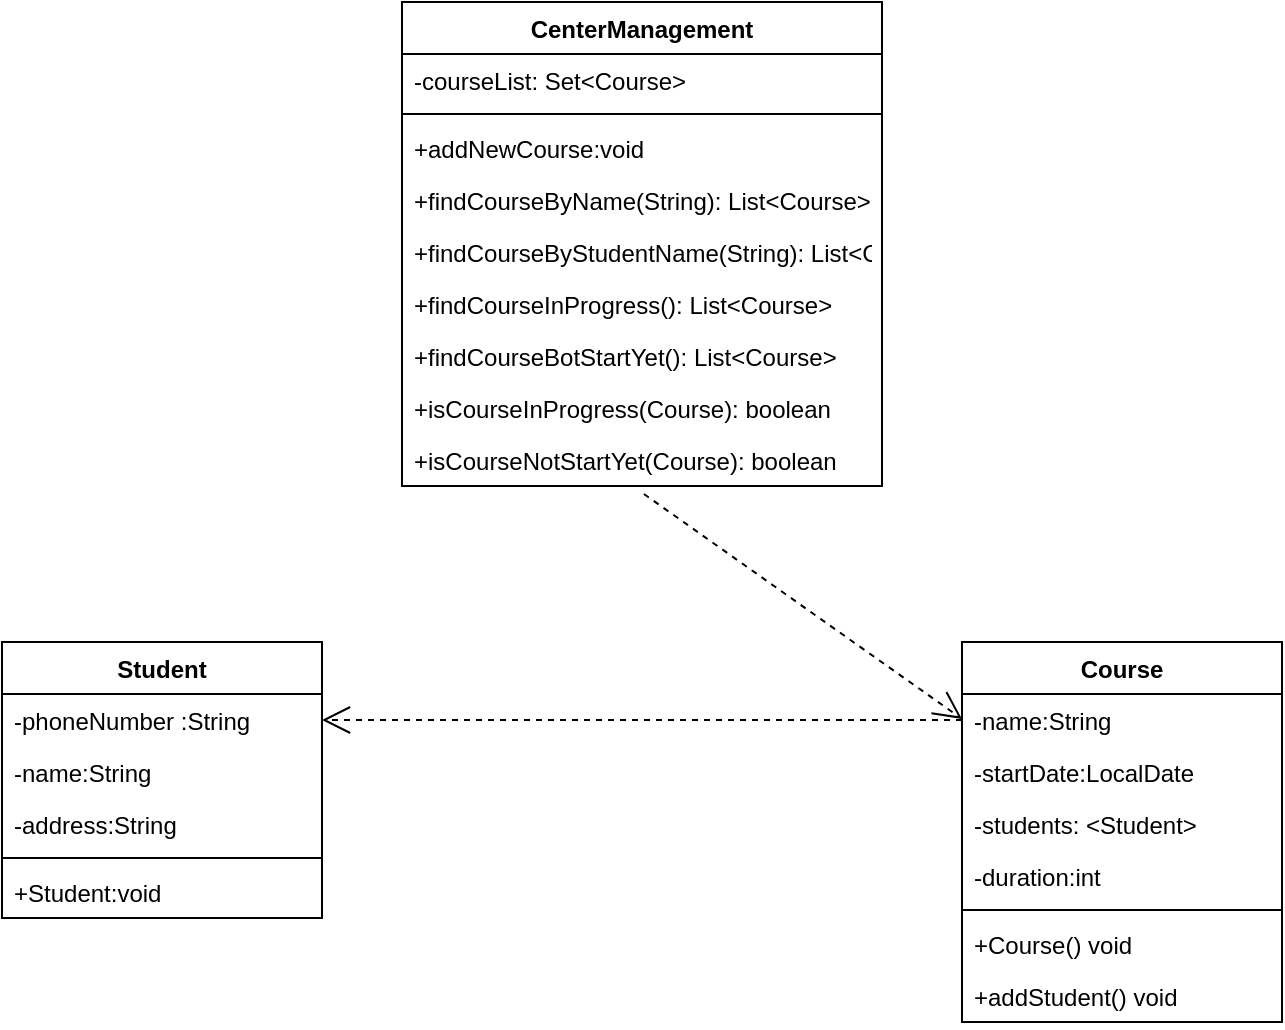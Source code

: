 <mxfile version="19.0.1" type="device" pages="3"><diagram id="4hCNqj1pg8fcx1NLS0XM" name="problem 3"><mxGraphModel dx="2514" dy="1437" grid="1" gridSize="10" guides="1" tooltips="1" connect="1" arrows="1" fold="1" page="1" pageScale="1" pageWidth="827" pageHeight="1169" math="0" shadow="0"><root><mxCell id="0"/><mxCell id="1" parent="0"/><mxCell id="xxnEoezNWDqMOaRDx5jF-1" value="Course" style="swimlane;fontStyle=1;align=center;verticalAlign=top;childLayout=stackLayout;horizontal=1;startSize=26;horizontalStack=0;resizeParent=1;resizeParentMax=0;resizeLast=0;collapsible=1;marginBottom=0;" vertex="1" parent="1"><mxGeometry x="560" y="680" width="160" height="190" as="geometry"/></mxCell><mxCell id="xxnEoezNWDqMOaRDx5jF-2" value="-name:String" style="text;strokeColor=none;fillColor=none;align=left;verticalAlign=top;spacingLeft=4;spacingRight=4;overflow=hidden;rotatable=0;points=[[0,0.5],[1,0.5]];portConstraint=eastwest;" vertex="1" parent="xxnEoezNWDqMOaRDx5jF-1"><mxGeometry y="26" width="160" height="26" as="geometry"/></mxCell><mxCell id="xxnEoezNWDqMOaRDx5jF-4" value="-startDate:LocalDate" style="text;strokeColor=none;fillColor=none;align=left;verticalAlign=top;spacingLeft=4;spacingRight=4;overflow=hidden;rotatable=0;points=[[0,0.5],[1,0.5]];portConstraint=eastwest;" vertex="1" parent="xxnEoezNWDqMOaRDx5jF-1"><mxGeometry y="52" width="160" height="26" as="geometry"/></mxCell><mxCell id="xxnEoezNWDqMOaRDx5jF-10" value="-students: &lt;Student&gt;" style="text;strokeColor=none;fillColor=none;align=left;verticalAlign=top;spacingLeft=4;spacingRight=4;overflow=hidden;rotatable=0;points=[[0,0.5],[1,0.5]];portConstraint=eastwest;" vertex="1" parent="xxnEoezNWDqMOaRDx5jF-1"><mxGeometry y="78" width="160" height="26" as="geometry"/></mxCell><mxCell id="xxnEoezNWDqMOaRDx5jF-9" value="-duration:int" style="text;strokeColor=none;fillColor=none;align=left;verticalAlign=top;spacingLeft=4;spacingRight=4;overflow=hidden;rotatable=0;points=[[0,0.5],[1,0.5]];portConstraint=eastwest;" vertex="1" parent="xxnEoezNWDqMOaRDx5jF-1"><mxGeometry y="104" width="160" height="26" as="geometry"/></mxCell><mxCell id="xxnEoezNWDqMOaRDx5jF-3" value="" style="line;strokeWidth=1;fillColor=none;align=left;verticalAlign=middle;spacingTop=-1;spacingLeft=3;spacingRight=3;rotatable=0;labelPosition=right;points=[];portConstraint=eastwest;" vertex="1" parent="xxnEoezNWDqMOaRDx5jF-1"><mxGeometry y="130" width="160" height="8" as="geometry"/></mxCell><mxCell id="xxnEoezNWDqMOaRDx5jF-11" value="+Course() void" style="text;strokeColor=none;fillColor=none;align=left;verticalAlign=top;spacingLeft=4;spacingRight=4;overflow=hidden;rotatable=0;points=[[0,0.5],[1,0.5]];portConstraint=eastwest;" vertex="1" parent="xxnEoezNWDqMOaRDx5jF-1"><mxGeometry y="138" width="160" height="26" as="geometry"/></mxCell><mxCell id="xxnEoezNWDqMOaRDx5jF-14" value="+addStudent() void" style="text;strokeColor=none;fillColor=none;align=left;verticalAlign=top;spacingLeft=4;spacingRight=4;overflow=hidden;rotatable=0;points=[[0,0.5],[1,0.5]];portConstraint=eastwest;" vertex="1" parent="xxnEoezNWDqMOaRDx5jF-1"><mxGeometry y="164" width="160" height="26" as="geometry"/></mxCell><mxCell id="xxnEoezNWDqMOaRDx5jF-12" value="" style="endArrow=open;endSize=12;dashed=1;html=1;rounded=0;exitX=0;exitY=0.5;exitDx=0;exitDy=0;entryX=1;entryY=0.5;entryDx=0;entryDy=0;" edge="1" parent="1" source="xxnEoezNWDqMOaRDx5jF-2" target="xxnEoezNWDqMOaRDx5jF-8"><mxGeometry width="160" relative="1" as="geometry"><mxPoint x="330" y="730" as="sourcePoint"/><mxPoint x="490" y="730" as="targetPoint"/></mxGeometry></mxCell><mxCell id="xxnEoezNWDqMOaRDx5jF-19" value="CenterManagement" style="swimlane;fontStyle=1;align=center;verticalAlign=top;childLayout=stackLayout;horizontal=1;startSize=26;horizontalStack=0;resizeParent=1;resizeParentMax=0;resizeLast=0;collapsible=1;marginBottom=0;" vertex="1" parent="1"><mxGeometry x="280" y="360" width="240" height="242" as="geometry"/></mxCell><mxCell id="xxnEoezNWDqMOaRDx5jF-20" value="-courseList: Set&lt;Course&gt;" style="text;strokeColor=none;fillColor=none;align=left;verticalAlign=top;spacingLeft=4;spacingRight=4;overflow=hidden;rotatable=0;points=[[0,0.5],[1,0.5]];portConstraint=eastwest;" vertex="1" parent="xxnEoezNWDqMOaRDx5jF-19"><mxGeometry y="26" width="240" height="26" as="geometry"/></mxCell><mxCell id="xxnEoezNWDqMOaRDx5jF-21" value="" style="line;strokeWidth=1;fillColor=none;align=left;verticalAlign=middle;spacingTop=-1;spacingLeft=3;spacingRight=3;rotatable=0;labelPosition=right;points=[];portConstraint=eastwest;" vertex="1" parent="xxnEoezNWDqMOaRDx5jF-19"><mxGeometry y="52" width="240" height="8" as="geometry"/></mxCell><mxCell id="xxnEoezNWDqMOaRDx5jF-22" value="+addNewCourse:void" style="text;strokeColor=none;fillColor=none;align=left;verticalAlign=top;spacingLeft=4;spacingRight=4;overflow=hidden;rotatable=0;points=[[0,0.5],[1,0.5]];portConstraint=eastwest;" vertex="1" parent="xxnEoezNWDqMOaRDx5jF-19"><mxGeometry y="60" width="240" height="26" as="geometry"/></mxCell><mxCell id="xxnEoezNWDqMOaRDx5jF-31" value="+findCourseByName(String): List&lt;Course&gt;" style="text;strokeColor=none;fillColor=none;align=left;verticalAlign=top;spacingLeft=4;spacingRight=4;overflow=hidden;rotatable=0;points=[[0,0.5],[1,0.5]];portConstraint=eastwest;" vertex="1" parent="xxnEoezNWDqMOaRDx5jF-19"><mxGeometry y="86" width="240" height="26" as="geometry"/></mxCell><mxCell id="xxnEoezNWDqMOaRDx5jF-37" value="+findCourseByStudentName(String): List&lt;Course&gt;" style="text;strokeColor=none;fillColor=none;align=left;verticalAlign=top;spacingLeft=4;spacingRight=4;overflow=hidden;rotatable=0;points=[[0,0.5],[1,0.5]];portConstraint=eastwest;" vertex="1" parent="xxnEoezNWDqMOaRDx5jF-19"><mxGeometry y="112" width="240" height="26" as="geometry"/></mxCell><mxCell id="xxnEoezNWDqMOaRDx5jF-38" value="+findCourseInProgress(): List&lt;Course&gt;" style="text;strokeColor=none;fillColor=none;align=left;verticalAlign=top;spacingLeft=4;spacingRight=4;overflow=hidden;rotatable=0;points=[[0,0.5],[1,0.5]];portConstraint=eastwest;" vertex="1" parent="xxnEoezNWDqMOaRDx5jF-19"><mxGeometry y="138" width="240" height="26" as="geometry"/></mxCell><mxCell id="xxnEoezNWDqMOaRDx5jF-39" value="+findCourseBotStartYet(): List&lt;Course&gt;" style="text;strokeColor=none;fillColor=none;align=left;verticalAlign=top;spacingLeft=4;spacingRight=4;overflow=hidden;rotatable=0;points=[[0,0.5],[1,0.5]];portConstraint=eastwest;" vertex="1" parent="xxnEoezNWDqMOaRDx5jF-19"><mxGeometry y="164" width="240" height="26" as="geometry"/></mxCell><mxCell id="xxnEoezNWDqMOaRDx5jF-40" value="+isCourseInProgress(Course): boolean" style="text;strokeColor=none;fillColor=none;align=left;verticalAlign=top;spacingLeft=4;spacingRight=4;overflow=hidden;rotatable=0;points=[[0,0.5],[1,0.5]];portConstraint=eastwest;" vertex="1" parent="xxnEoezNWDqMOaRDx5jF-19"><mxGeometry y="190" width="240" height="26" as="geometry"/></mxCell><mxCell id="xxnEoezNWDqMOaRDx5jF-41" value="+isCourseNotStartYet(Course): boolean" style="text;strokeColor=none;fillColor=none;align=left;verticalAlign=top;spacingLeft=4;spacingRight=4;overflow=hidden;rotatable=0;points=[[0,0.5],[1,0.5]];portConstraint=eastwest;" vertex="1" parent="xxnEoezNWDqMOaRDx5jF-19"><mxGeometry y="216" width="240" height="26" as="geometry"/></mxCell><mxCell id="xxnEoezNWDqMOaRDx5jF-23" value="" style="endArrow=open;endSize=12;dashed=1;html=1;rounded=0;exitX=0.504;exitY=1.154;exitDx=0;exitDy=0;exitPerimeter=0;" edge="1" parent="1" source="xxnEoezNWDqMOaRDx5jF-41" target="xxnEoezNWDqMOaRDx5jF-1"><mxGeometry width="160" relative="1" as="geometry"><mxPoint x="568.08" y="740.004" as="sourcePoint"/><mxPoint x="250" y="745" as="targetPoint"/></mxGeometry></mxCell><mxCell id="xxnEoezNWDqMOaRDx5jF-24" value="Student" style="swimlane;fontStyle=1;align=center;verticalAlign=top;childLayout=stackLayout;horizontal=1;startSize=26;horizontalStack=0;resizeParent=1;resizeParentMax=0;resizeLast=0;collapsible=1;marginBottom=0;" vertex="1" parent="1"><mxGeometry x="80" y="680" width="160" height="138" as="geometry"/></mxCell><mxCell id="xxnEoezNWDqMOaRDx5jF-8" value="-phoneNumber :String" style="text;strokeColor=none;fillColor=none;align=left;verticalAlign=top;spacingLeft=4;spacingRight=4;overflow=hidden;rotatable=0;points=[[0,0.5],[1,0.5]];portConstraint=eastwest;" vertex="1" parent="xxnEoezNWDqMOaRDx5jF-24"><mxGeometry y="26" width="160" height="26" as="geometry"/></mxCell><mxCell id="xxnEoezNWDqMOaRDx5jF-6" value="-name:String" style="text;strokeColor=none;fillColor=none;align=left;verticalAlign=top;spacingLeft=4;spacingRight=4;overflow=hidden;rotatable=0;points=[[0,0.5],[1,0.5]];portConstraint=eastwest;" vertex="1" parent="xxnEoezNWDqMOaRDx5jF-24"><mxGeometry y="52" width="160" height="26" as="geometry"/></mxCell><mxCell id="xxnEoezNWDqMOaRDx5jF-7" value="-address:String" style="text;strokeColor=none;fillColor=none;align=left;verticalAlign=top;spacingLeft=4;spacingRight=4;overflow=hidden;rotatable=0;points=[[0,0.5],[1,0.5]];portConstraint=eastwest;" vertex="1" parent="xxnEoezNWDqMOaRDx5jF-24"><mxGeometry y="78" width="160" height="26" as="geometry"/></mxCell><mxCell id="xxnEoezNWDqMOaRDx5jF-26" value="" style="line;strokeWidth=1;fillColor=none;align=left;verticalAlign=middle;spacingTop=-1;spacingLeft=3;spacingRight=3;rotatable=0;labelPosition=right;points=[];portConstraint=eastwest;" vertex="1" parent="xxnEoezNWDqMOaRDx5jF-24"><mxGeometry y="104" width="160" height="8" as="geometry"/></mxCell><mxCell id="xxnEoezNWDqMOaRDx5jF-29" value="+Student:void" style="text;strokeColor=none;fillColor=none;align=left;verticalAlign=top;spacingLeft=4;spacingRight=4;overflow=hidden;rotatable=0;points=[[0,0.5],[1,0.5]];portConstraint=eastwest;" vertex="1" parent="xxnEoezNWDqMOaRDx5jF-24"><mxGeometry y="112" width="160" height="26" as="geometry"/></mxCell></root></mxGraphModel></diagram><diagram id="B-VwerZFAN4LsMVOeT92" name="Problem 4"><mxGraphModel dx="2514" dy="1437" grid="1" gridSize="10" guides="1" tooltips="1" connect="1" arrows="1" fold="1" page="1" pageScale="1" pageWidth="827" pageHeight="1169" math="0" shadow="0"><root><mxCell id="0"/><mxCell id="1" parent="0"/><mxCell id="11pw0gEaOjiKs-dOOFQ1-1" value="Transaction" style="swimlane;fontStyle=1;align=center;verticalAlign=top;childLayout=stackLayout;horizontal=1;startSize=26;horizontalStack=0;resizeParent=1;resizeParentMax=0;resizeLast=0;collapsible=1;marginBottom=0;" vertex="1" parent="1"><mxGeometry x="280" y="80" width="160" height="216" as="geometry"/></mxCell><mxCell id="11pw0gEaOjiKs-dOOFQ1-6" value="-unitprice:double" style="text;strokeColor=none;fillColor=none;align=left;verticalAlign=top;spacingLeft=4;spacingRight=4;overflow=hidden;rotatable=0;points=[[0,0.5],[1,0.5]];portConstraint=eastwest;" vertex="1" parent="11pw0gEaOjiKs-dOOFQ1-1"><mxGeometry y="26" width="160" height="26" as="geometry"/></mxCell><mxCell id="11pw0gEaOjiKs-dOOFQ1-4" value="-date:LocalDate" style="text;strokeColor=none;fillColor=none;align=left;verticalAlign=top;spacingLeft=4;spacingRight=4;overflow=hidden;rotatable=0;points=[[0,0.5],[1,0.5]];portConstraint=eastwest;" vertex="1" parent="11pw0gEaOjiKs-dOOFQ1-1"><mxGeometry y="52" width="160" height="26" as="geometry"/></mxCell><mxCell id="11pw0gEaOjiKs-dOOFQ1-2" value="-code:String" style="text;strokeColor=none;fillColor=none;align=left;verticalAlign=top;spacingLeft=4;spacingRight=4;overflow=hidden;rotatable=0;points=[[0,0.5],[1,0.5]];portConstraint=eastwest;" vertex="1" parent="11pw0gEaOjiKs-dOOFQ1-1"><mxGeometry y="78" width="160" height="26" as="geometry"/></mxCell><mxCell id="11pw0gEaOjiKs-dOOFQ1-5" value="-quantity: double" style="text;strokeColor=none;fillColor=none;align=left;verticalAlign=top;spacingLeft=4;spacingRight=4;overflow=hidden;rotatable=0;points=[[0,0.5],[1,0.5]];portConstraint=eastwest;" vertex="1" parent="11pw0gEaOjiKs-dOOFQ1-1"><mxGeometry y="104" width="160" height="26" as="geometry"/></mxCell><mxCell id="11pw0gEaOjiKs-dOOFQ1-3" value="" style="line;strokeWidth=1;fillColor=none;align=left;verticalAlign=middle;spacingTop=-1;spacingLeft=3;spacingRight=3;rotatable=0;labelPosition=right;points=[];portConstraint=eastwest;" vertex="1" parent="11pw0gEaOjiKs-dOOFQ1-1"><mxGeometry y="130" width="160" height="8" as="geometry"/></mxCell><mxCell id="11pw0gEaOjiKs-dOOFQ1-7" value="+Transaction()" style="text;strokeColor=none;fillColor=none;align=left;verticalAlign=top;spacingLeft=4;spacingRight=4;overflow=hidden;rotatable=0;points=[[0,0.5],[1,0.5]];portConstraint=eastwest;" vertex="1" parent="11pw0gEaOjiKs-dOOFQ1-1"><mxGeometry y="138" width="160" height="26" as="geometry"/></mxCell><mxCell id="11pw0gEaOjiKs-dOOFQ1-8" value="+ toString:String" style="text;strokeColor=none;fillColor=none;align=left;verticalAlign=top;spacingLeft=4;spacingRight=4;overflow=hidden;rotatable=0;points=[[0,0.5],[1,0.5]];portConstraint=eastwest;" vertex="1" parent="11pw0gEaOjiKs-dOOFQ1-1"><mxGeometry y="164" width="160" height="26" as="geometry"/></mxCell><mxCell id="11pw0gEaOjiKs-dOOFQ1-9" value="+amountOfTransation:double" style="text;strokeColor=none;fillColor=none;align=left;verticalAlign=top;spacingLeft=4;spacingRight=4;overflow=hidden;rotatable=0;points=[[0,0.5],[1,0.5]];portConstraint=eastwest;" vertex="1" parent="11pw0gEaOjiKs-dOOFQ1-1"><mxGeometry y="190" width="160" height="26" as="geometry"/></mxCell><mxCell id="11pw0gEaOjiKs-dOOFQ1-10" value="GoldTransaction" style="swimlane;fontStyle=1;align=center;verticalAlign=top;childLayout=stackLayout;horizontal=1;startSize=26;horizontalStack=0;resizeParent=1;resizeParentMax=0;resizeLast=0;collapsible=1;marginBottom=0;" vertex="1" parent="1"><mxGeometry x="40" y="440" width="160" height="86" as="geometry"/></mxCell><mxCell id="11pw0gEaOjiKs-dOOFQ1-11" value="-goldType:String" style="text;strokeColor=none;fillColor=none;align=left;verticalAlign=top;spacingLeft=4;spacingRight=4;overflow=hidden;rotatable=0;points=[[0,0.5],[1,0.5]];portConstraint=eastwest;" vertex="1" parent="11pw0gEaOjiKs-dOOFQ1-10"><mxGeometry y="26" width="160" height="26" as="geometry"/></mxCell><mxCell id="11pw0gEaOjiKs-dOOFQ1-12" value="" style="line;strokeWidth=1;fillColor=none;align=left;verticalAlign=middle;spacingTop=-1;spacingLeft=3;spacingRight=3;rotatable=0;labelPosition=right;points=[];portConstraint=eastwest;" vertex="1" parent="11pw0gEaOjiKs-dOOFQ1-10"><mxGeometry y="52" width="160" height="8" as="geometry"/></mxCell><mxCell id="11pw0gEaOjiKs-dOOFQ1-13" value="+GoldTransaction()" style="text;strokeColor=none;fillColor=none;align=left;verticalAlign=top;spacingLeft=4;spacingRight=4;overflow=hidden;rotatable=0;points=[[0,0.5],[1,0.5]];portConstraint=eastwest;" vertex="1" parent="11pw0gEaOjiKs-dOOFQ1-10"><mxGeometry y="60" width="160" height="26" as="geometry"/></mxCell><mxCell id="11pw0gEaOjiKs-dOOFQ1-14" value="CashTransaction" style="swimlane;fontStyle=1;align=center;verticalAlign=top;childLayout=stackLayout;horizontal=1;startSize=26;horizontalStack=0;resizeParent=1;resizeParentMax=0;resizeLast=0;collapsible=1;marginBottom=0;" vertex="1" parent="1"><mxGeometry x="480" y="440" width="160" height="112" as="geometry"/></mxCell><mxCell id="11pw0gEaOjiKs-dOOFQ1-15" value="-currency:ENUM Currencies" style="text;strokeColor=none;fillColor=none;align=left;verticalAlign=top;spacingLeft=4;spacingRight=4;overflow=hidden;rotatable=0;points=[[0,0.5],[1,0.5]];portConstraint=eastwest;" vertex="1" parent="11pw0gEaOjiKs-dOOFQ1-14"><mxGeometry y="26" width="160" height="26" as="geometry"/></mxCell><mxCell id="11pw0gEaOjiKs-dOOFQ1-18" value="-exchangeRate:double" style="text;strokeColor=none;fillColor=none;align=left;verticalAlign=top;spacingLeft=4;spacingRight=4;overflow=hidden;rotatable=0;points=[[0,0.5],[1,0.5]];portConstraint=eastwest;" vertex="1" parent="11pw0gEaOjiKs-dOOFQ1-14"><mxGeometry y="52" width="160" height="26" as="geometry"/></mxCell><mxCell id="11pw0gEaOjiKs-dOOFQ1-16" value="" style="line;strokeWidth=1;fillColor=none;align=left;verticalAlign=middle;spacingTop=-1;spacingLeft=3;spacingRight=3;rotatable=0;labelPosition=right;points=[];portConstraint=eastwest;" vertex="1" parent="11pw0gEaOjiKs-dOOFQ1-14"><mxGeometry y="78" width="160" height="8" as="geometry"/></mxCell><mxCell id="11pw0gEaOjiKs-dOOFQ1-17" value="+CashTransaction()" style="text;strokeColor=none;fillColor=none;align=left;verticalAlign=top;spacingLeft=4;spacingRight=4;overflow=hidden;rotatable=0;points=[[0,0.5],[1,0.5]];portConstraint=eastwest;" vertex="1" parent="11pw0gEaOjiKs-dOOFQ1-14"><mxGeometry y="86" width="160" height="26" as="geometry"/></mxCell><mxCell id="11pw0gEaOjiKs-dOOFQ1-19" value="" style="endArrow=block;endSize=16;endFill=0;html=1;rounded=0;entryX=0.331;entryY=1.038;entryDx=0;entryDy=0;entryPerimeter=0;exitX=0.5;exitY=0;exitDx=0;exitDy=0;" edge="1" parent="1" source="11pw0gEaOjiKs-dOOFQ1-10" target="11pw0gEaOjiKs-dOOFQ1-9"><mxGeometry width="160" relative="1" as="geometry"><mxPoint x="330" y="730" as="sourcePoint"/><mxPoint x="490" y="730" as="targetPoint"/></mxGeometry></mxCell><mxCell id="11pw0gEaOjiKs-dOOFQ1-20" value="" style="endArrow=block;endSize=16;endFill=0;html=1;rounded=0;entryX=0.6;entryY=1.077;entryDx=0;entryDy=0;entryPerimeter=0;exitX=0.5;exitY=0;exitDx=0;exitDy=0;" edge="1" parent="1" source="11pw0gEaOjiKs-dOOFQ1-14" target="11pw0gEaOjiKs-dOOFQ1-9"><mxGeometry width="160" relative="1" as="geometry"><mxPoint x="130" y="450" as="sourcePoint"/><mxPoint x="366.96" y="310.992" as="targetPoint"/></mxGeometry></mxCell><mxCell id="11pw0gEaOjiKs-dOOFQ1-21" value="Transactionmanagement" style="swimlane;fontStyle=1;align=center;verticalAlign=top;childLayout=stackLayout;horizontal=1;startSize=26;horizontalStack=0;resizeParent=1;resizeParentMax=0;resizeLast=0;collapsible=1;marginBottom=0;" vertex="1" parent="1"><mxGeometry x="170" y="680" width="360" height="190" as="geometry"/></mxCell><mxCell id="11pw0gEaOjiKs-dOOFQ1-22" value="-transactions:List&lt;Transaction&gt;" style="text;strokeColor=none;fillColor=none;align=left;verticalAlign=top;spacingLeft=4;spacingRight=4;overflow=hidden;rotatable=0;points=[[0,0.5],[1,0.5]];portConstraint=eastwest;" vertex="1" parent="11pw0gEaOjiKs-dOOFQ1-21"><mxGeometry y="26" width="360" height="26" as="geometry"/></mxCell><mxCell id="11pw0gEaOjiKs-dOOFQ1-23" value="" style="line;strokeWidth=1;fillColor=none;align=left;verticalAlign=middle;spacingTop=-1;spacingLeft=3;spacingRight=3;rotatable=0;labelPosition=right;points=[];portConstraint=eastwest;" vertex="1" parent="11pw0gEaOjiKs-dOOFQ1-21"><mxGeometry y="52" width="360" height="8" as="geometry"/></mxCell><mxCell id="11pw0gEaOjiKs-dOOFQ1-24" value="+TransactionManagement()" style="text;strokeColor=none;fillColor=none;align=left;verticalAlign=top;spacingLeft=4;spacingRight=4;overflow=hidden;rotatable=0;points=[[0,0.5],[1,0.5]];portConstraint=eastwest;" vertex="1" parent="11pw0gEaOjiKs-dOOFQ1-21"><mxGeometry y="60" width="360" height="26" as="geometry"/></mxCell><mxCell id="11pw0gEaOjiKs-dOOFQ1-25" value="+addTransaction(Transaction):void" style="text;strokeColor=none;fillColor=none;align=left;verticalAlign=top;spacingLeft=4;spacingRight=4;overflow=hidden;rotatable=0;points=[[0,0.5],[1,0.5]];portConstraint=eastwest;" vertex="1" parent="11pw0gEaOjiKs-dOOFQ1-21"><mxGeometry y="86" width="360" height="26" as="geometry"/></mxCell><mxCell id="11pw0gEaOjiKs-dOOFQ1-26" value="+ returnNumberOfEachTransactionInData(): void" style="text;strokeColor=none;fillColor=none;align=left;verticalAlign=top;spacingLeft=4;spacingRight=4;overflow=hidden;rotatable=0;points=[[0,0.5],[1,0.5]];portConstraint=eastwest;" vertex="1" parent="11pw0gEaOjiKs-dOOFQ1-21"><mxGeometry y="112" width="360" height="26" as="geometry"/></mxCell><mxCell id="11pw0gEaOjiKs-dOOFQ1-27" value="+ returnAverageAmountOfEachCashTransaction(): void" style="text;strokeColor=none;fillColor=none;align=left;verticalAlign=top;spacingLeft=4;spacingRight=4;overflow=hidden;rotatable=0;points=[[0,0.5],[1,0.5]];portConstraint=eastwest;" vertex="1" parent="11pw0gEaOjiKs-dOOFQ1-21"><mxGeometry y="138" width="360" height="26" as="geometry"/></mxCell><mxCell id="11pw0gEaOjiKs-dOOFQ1-28" value="+ returnListOfTransactionOver1Billion(): List&lt;Transaction&gt;" style="text;strokeColor=none;fillColor=none;align=left;verticalAlign=top;spacingLeft=4;spacingRight=4;overflow=hidden;rotatable=0;points=[[0,0.5],[1,0.5]];portConstraint=eastwest;" vertex="1" parent="11pw0gEaOjiKs-dOOFQ1-21"><mxGeometry y="164" width="360" height="26" as="geometry"/></mxCell><mxCell id="11pw0gEaOjiKs-dOOFQ1-29" value="" style="endArrow=open;endSize=12;dashed=1;html=1;rounded=0;exitX=0.394;exitY=1.154;exitDx=0;exitDy=0;exitPerimeter=0;entryX=0.481;entryY=-0.011;entryDx=0;entryDy=0;entryPerimeter=0;" edge="1" parent="1" source="11pw0gEaOjiKs-dOOFQ1-13" target="11pw0gEaOjiKs-dOOFQ1-21"><mxGeometry width="160" relative="1" as="geometry"><mxPoint x="330" y="730" as="sourcePoint"/><mxPoint x="490" y="730" as="targetPoint"/></mxGeometry></mxCell><mxCell id="11pw0gEaOjiKs-dOOFQ1-30" value="" style="endArrow=open;endSize=12;dashed=1;html=1;rounded=0;exitX=0.35;exitY=1.115;exitDx=0;exitDy=0;exitPerimeter=0;" edge="1" parent="1" source="11pw0gEaOjiKs-dOOFQ1-17"><mxGeometry width="160" relative="1" as="geometry"><mxPoint x="113.04" y="540.004" as="sourcePoint"/><mxPoint x="360" y="680" as="targetPoint"/></mxGeometry></mxCell></root></mxGraphModel></diagram><diagram id="DFjwUC6bHdtVF4udEnj5" name="Problem 5"><mxGraphModel dx="2514" dy="1437" grid="1" gridSize="10" guides="1" tooltips="1" connect="1" arrows="1" fold="1" page="1" pageScale="1" pageWidth="827" pageHeight="1169" math="0" shadow="0"><root><mxCell id="0"/><mxCell id="1" parent="0"/><mxCell id="EFoVFQu_v7CCuZxu-7kk-1" value="HoaDon" style="swimlane;fontStyle=1;align=center;verticalAlign=top;childLayout=stackLayout;horizontal=1;startSize=26;horizontalStack=0;resizeParent=1;resizeParentMax=0;resizeLast=0;collapsible=1;marginBottom=0;" vertex="1" parent="1"><mxGeometry x="320" y="120" width="160" height="242" as="geometry"/></mxCell><mxCell id="EFoVFQu_v7CCuZxu-7kk-2" value="-maHD: String" style="text;strokeColor=none;fillColor=none;align=left;verticalAlign=top;spacingLeft=4;spacingRight=4;overflow=hidden;rotatable=0;points=[[0,0.5],[1,0.5]];portConstraint=eastwest;" vertex="1" parent="EFoVFQu_v7CCuZxu-7kk-1"><mxGeometry y="26" width="160" height="26" as="geometry"/></mxCell><mxCell id="EFoVFQu_v7CCuZxu-7kk-4" value="-ngayHD:LocalDate" style="text;strokeColor=none;fillColor=none;align=left;verticalAlign=top;spacingLeft=4;spacingRight=4;overflow=hidden;rotatable=0;points=[[0,0.5],[1,0.5]];portConstraint=eastwest;" vertex="1" parent="EFoVFQu_v7CCuZxu-7kk-1"><mxGeometry y="52" width="160" height="26" as="geometry"/></mxCell><mxCell id="EFoVFQu_v7CCuZxu-7kk-5" value="-tenKH: String" style="text;strokeColor=none;fillColor=none;align=left;verticalAlign=top;spacingLeft=4;spacingRight=4;overflow=hidden;rotatable=0;points=[[0,0.5],[1,0.5]];portConstraint=eastwest;" vertex="1" parent="EFoVFQu_v7CCuZxu-7kk-1"><mxGeometry y="78" width="160" height="26" as="geometry"/></mxCell><mxCell id="EFoVFQu_v7CCuZxu-7kk-6" value="-maPhong: String" style="text;strokeColor=none;fillColor=none;align=left;verticalAlign=top;spacingLeft=4;spacingRight=4;overflow=hidden;rotatable=0;points=[[0,0.5],[1,0.5]];portConstraint=eastwest;" vertex="1" parent="EFoVFQu_v7CCuZxu-7kk-1"><mxGeometry y="104" width="160" height="26" as="geometry"/></mxCell><mxCell id="EFoVFQu_v7CCuZxu-7kk-7" value="-donGia:double" style="text;strokeColor=none;fillColor=none;align=left;verticalAlign=top;spacingLeft=4;spacingRight=4;overflow=hidden;rotatable=0;points=[[0,0.5],[1,0.5]];portConstraint=eastwest;" vertex="1" parent="EFoVFQu_v7CCuZxu-7kk-1"><mxGeometry y="130" width="160" height="26" as="geometry"/></mxCell><mxCell id="EFoVFQu_v7CCuZxu-7kk-8" value="-soLuongThue:int" style="text;strokeColor=none;fillColor=none;align=left;verticalAlign=top;spacingLeft=4;spacingRight=4;overflow=hidden;rotatable=0;points=[[0,0.5],[1,0.5]];portConstraint=eastwest;" vertex="1" parent="EFoVFQu_v7CCuZxu-7kk-1"><mxGeometry y="156" width="160" height="26" as="geometry"/></mxCell><mxCell id="EFoVFQu_v7CCuZxu-7kk-3" value="" style="line;strokeWidth=1;fillColor=none;align=left;verticalAlign=middle;spacingTop=-1;spacingLeft=3;spacingRight=3;rotatable=0;labelPosition=right;points=[];portConstraint=eastwest;" vertex="1" parent="EFoVFQu_v7CCuZxu-7kk-1"><mxGeometry y="182" width="160" height="8" as="geometry"/></mxCell><mxCell id="EFoVFQu_v7CCuZxu-7kk-9" value="+thanhTien():double" style="text;strokeColor=none;fillColor=none;align=left;verticalAlign=top;spacingLeft=4;spacingRight=4;overflow=hidden;rotatable=0;points=[[0,0.5],[1,0.5]];portConstraint=eastwest;" vertex="1" parent="EFoVFQu_v7CCuZxu-7kk-1"><mxGeometry y="190" width="160" height="26" as="geometry"/></mxCell><mxCell id="EFoVFQu_v7CCuZxu-7kk-11" value="+equals():booelean" style="text;strokeColor=none;fillColor=none;align=left;verticalAlign=top;spacingLeft=4;spacingRight=4;overflow=hidden;rotatable=0;points=[[0,0.5],[1,0.5]];portConstraint=eastwest;" vertex="1" parent="EFoVFQu_v7CCuZxu-7kk-1"><mxGeometry y="216" width="160" height="26" as="geometry"/></mxCell><mxCell id="EFoVFQu_v7CCuZxu-7kk-26" value="Extends" style="endArrow=block;endSize=16;endFill=0;html=1;rounded=0;exitX=0.593;exitY=-0.058;exitDx=0;exitDy=0;exitPerimeter=0;" edge="1" parent="EFoVFQu_v7CCuZxu-7kk-1" source="EFoVFQu_v7CCuZxu-7kk-20"><mxGeometry width="160" relative="1" as="geometry"><mxPoint x="-90" y="242" as="sourcePoint"/><mxPoint x="70" y="242" as="targetPoint"/></mxGeometry></mxCell><mxCell id="EFoVFQu_v7CCuZxu-7kk-20" value="HoaDonGio" style="swimlane;fontStyle=0;childLayout=stackLayout;horizontal=1;startSize=26;fillColor=none;horizontalStack=0;resizeParent=1;resizeParentMax=0;resizeLast=0;collapsible=1;marginBottom=0;" vertex="1" parent="1"><mxGeometry x="80" y="440" width="140" height="52" as="geometry"/></mxCell><mxCell id="EFoVFQu_v7CCuZxu-7kk-21" value="+HoaDonGio():void" style="text;strokeColor=none;fillColor=none;align=left;verticalAlign=top;spacingLeft=4;spacingRight=4;overflow=hidden;rotatable=0;points=[[0,0.5],[1,0.5]];portConstraint=eastwest;" vertex="1" parent="EFoVFQu_v7CCuZxu-7kk-20"><mxGeometry y="26" width="140" height="26" as="geometry"/></mxCell><mxCell id="EFoVFQu_v7CCuZxu-7kk-24" value="HoaDonNgay" style="swimlane;fontStyle=0;childLayout=stackLayout;horizontal=1;startSize=26;fillColor=none;horizontalStack=0;resizeParent=1;resizeParentMax=0;resizeLast=0;collapsible=1;marginBottom=0;" vertex="1" parent="1"><mxGeometry x="560" y="440" width="140" height="52" as="geometry"/></mxCell><mxCell id="EFoVFQu_v7CCuZxu-7kk-25" value="+HoaDonNgay():void" style="text;strokeColor=none;fillColor=none;align=left;verticalAlign=top;spacingLeft=4;spacingRight=4;overflow=hidden;rotatable=0;points=[[0,0.5],[1,0.5]];portConstraint=eastwest;" vertex="1" parent="EFoVFQu_v7CCuZxu-7kk-24"><mxGeometry y="26" width="140" height="26" as="geometry"/></mxCell><mxCell id="EFoVFQu_v7CCuZxu-7kk-27" value="Extends" style="endArrow=block;endSize=16;endFill=0;html=1;rounded=0;exitX=0.35;exitY=0;exitDx=0;exitDy=0;exitPerimeter=0;" edge="1" parent="1" source="EFoVFQu_v7CCuZxu-7kk-24"><mxGeometry width="160" relative="1" as="geometry"><mxPoint x="187.0" y="436.984" as="sourcePoint"/><mxPoint x="413.98" y="362" as="targetPoint"/></mxGeometry></mxCell><mxCell id="EFoVFQu_v7CCuZxu-7kk-28" value="DanhSachHoaDon" style="swimlane;fontStyle=1;align=center;verticalAlign=top;childLayout=stackLayout;horizontal=1;startSize=26;horizontalStack=0;resizeParent=1;resizeParentMax=0;resizeLast=0;collapsible=1;marginBottom=0;" vertex="1" parent="1"><mxGeometry x="290" y="680" width="160" height="242" as="geometry"/></mxCell><mxCell id="EFoVFQu_v7CCuZxu-7kk-29" value="-count:int" style="text;strokeColor=none;fillColor=none;align=left;verticalAlign=top;spacingLeft=4;spacingRight=4;overflow=hidden;rotatable=0;points=[[0,0.5],[1,0.5]];portConstraint=eastwest;" vertex="1" parent="EFoVFQu_v7CCuZxu-7kk-28"><mxGeometry y="26" width="160" height="26" as="geometry"/></mxCell><mxCell id="EFoVFQu_v7CCuZxu-7kk-30" value="" style="line;strokeWidth=1;fillColor=none;align=left;verticalAlign=middle;spacingTop=-1;spacingLeft=3;spacingRight=3;rotatable=0;labelPosition=right;points=[];portConstraint=eastwest;" vertex="1" parent="EFoVFQu_v7CCuZxu-7kk-28"><mxGeometry y="52" width="160" height="8" as="geometry"/></mxCell><mxCell id="EFoVFQu_v7CCuZxu-7kk-31" value="-danhsach:List&lt;HoaDon&gt;" style="text;strokeColor=none;fillColor=none;align=left;verticalAlign=top;spacingLeft=4;spacingRight=4;overflow=hidden;rotatable=0;points=[[0,0.5],[1,0.5]];portConstraint=eastwest;" vertex="1" parent="EFoVFQu_v7CCuZxu-7kk-28"><mxGeometry y="60" width="160" height="26" as="geometry"/></mxCell><mxCell id="EFoVFQu_v7CCuZxu-7kk-32" value="+DanhSachHoaDon(int)" style="text;strokeColor=none;fillColor=none;align=left;verticalAlign=top;spacingLeft=4;spacingRight=4;overflow=hidden;rotatable=0;points=[[0,0.5],[1,0.5]];portConstraint=eastwest;" vertex="1" parent="EFoVFQu_v7CCuZxu-7kk-28"><mxGeometry y="86" width="160" height="26" as="geometry"/></mxCell><mxCell id="EFoVFQu_v7CCuZxu-7kk-33" value="+them(HoaDon):boolean" style="text;strokeColor=none;fillColor=none;align=left;verticalAlign=top;spacingLeft=4;spacingRight=4;overflow=hidden;rotatable=0;points=[[0,0.5],[1,0.5]];portConstraint=eastwest;" vertex="1" parent="EFoVFQu_v7CCuZxu-7kk-28"><mxGeometry y="112" width="160" height="26" as="geometry"/></mxCell><mxCell id="EFoVFQu_v7CCuZxu-7kk-34" value="+xuat():void" style="text;strokeColor=none;fillColor=none;align=left;verticalAlign=top;spacingLeft=4;spacingRight=4;overflow=hidden;rotatable=0;points=[[0,0.5],[1,0.5]];portConstraint=eastwest;" vertex="1" parent="EFoVFQu_v7CCuZxu-7kk-28"><mxGeometry y="138" width="160" height="26" as="geometry"/></mxCell><mxCell id="EFoVFQu_v7CCuZxu-7kk-35" value="+thongKeSoLuongHoaDonTheoGio():int" style="text;strokeColor=none;fillColor=none;align=left;verticalAlign=top;spacingLeft=4;spacingRight=4;overflow=hidden;rotatable=0;points=[[0,0.5],[1,0.5]];portConstraint=eastwest;" vertex="1" parent="EFoVFQu_v7CCuZxu-7kk-28"><mxGeometry y="164" width="160" height="26" as="geometry"/></mxCell><mxCell id="EFoVFQu_v7CCuZxu-7kk-36" value="+tinhTongThanhTien():double" style="text;strokeColor=none;fillColor=none;align=left;verticalAlign=top;spacingLeft=4;spacingRight=4;overflow=hidden;rotatable=0;points=[[0,0.5],[1,0.5]];portConstraint=eastwest;" vertex="1" parent="EFoVFQu_v7CCuZxu-7kk-28"><mxGeometry y="190" width="160" height="26" as="geometry"/></mxCell><mxCell id="EFoVFQu_v7CCuZxu-7kk-37" value="+nhapHoaDon():HoaDon" style="text;strokeColor=none;fillColor=none;align=left;verticalAlign=top;spacingLeft=4;spacingRight=4;overflow=hidden;rotatable=0;points=[[0,0.5],[1,0.5]];portConstraint=eastwest;" vertex="1" parent="EFoVFQu_v7CCuZxu-7kk-28"><mxGeometry y="216" width="160" height="26" as="geometry"/></mxCell><mxCell id="EFoVFQu_v7CCuZxu-7kk-39" value="Use" style="endArrow=open;endSize=12;dashed=1;html=1;rounded=0;exitX=0.514;exitY=1.154;exitDx=0;exitDy=0;exitPerimeter=0;entryX=0.406;entryY=-0.012;entryDx=0;entryDy=0;entryPerimeter=0;" edge="1" parent="1" source="EFoVFQu_v7CCuZxu-7kk-21" target="EFoVFQu_v7CCuZxu-7kk-28"><mxGeometry width="160" relative="1" as="geometry"><mxPoint x="290" y="730" as="sourcePoint"/><mxPoint x="450" y="730" as="targetPoint"/></mxGeometry></mxCell><mxCell id="EFoVFQu_v7CCuZxu-7kk-40" value="Use" style="endArrow=open;endSize=12;dashed=1;html=1;rounded=0;exitX=0.357;exitY=1.077;exitDx=0;exitDy=0;exitPerimeter=0;entryX=0.406;entryY=-0.012;entryDx=0;entryDy=0;entryPerimeter=0;" edge="1" parent="1" source="EFoVFQu_v7CCuZxu-7kk-25"><mxGeometry width="160" relative="1" as="geometry"><mxPoint x="161.96" y="506.004" as="sourcePoint"/><mxPoint x="364.96" y="687.096" as="targetPoint"/></mxGeometry></mxCell></root></mxGraphModel></diagram></mxfile>